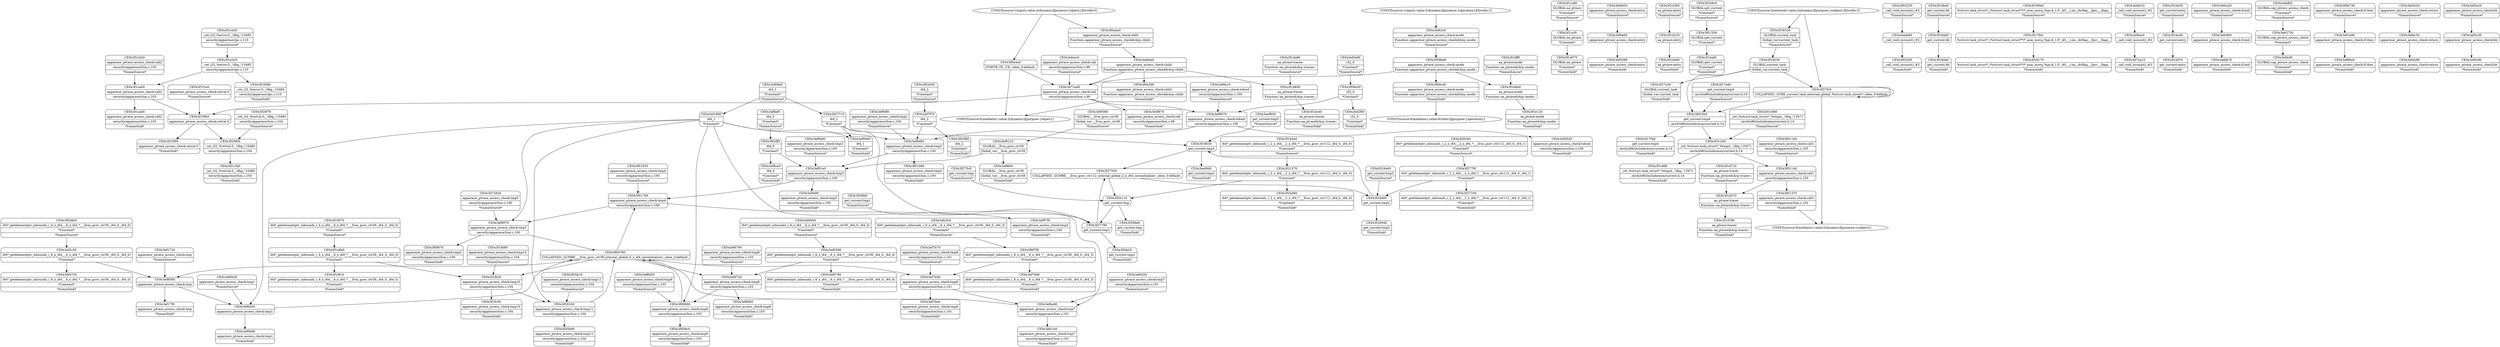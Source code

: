digraph {
	CE0x3f1cb20 [shape=record,shape=Mrecord,label="{CE0x3f1cb20|apparmor_ptrace_access_check:call2|security/apparmor/lsm.c,103|*SummSource*}"]
	CE0x3f1ccf0 [shape=record,shape=Mrecord,label="{CE0x3f1ccf0|GLOBAL:aa_ptrace|*Constant*}"]
	CE0x3f1e6b0 [shape=record,shape=Mrecord,label="{CE0x3f1e6b0|i64*_getelementptr_inbounds_(_6_x_i64_,_6_x_i64_*___llvm_gcov_ctr39,_i64_0,_i64_5)|*Constant*}"]
	CE0x3f0a4a0 [shape=record,shape=Mrecord,label="{CE0x3f0a4a0|VOIDTB_TE:_CE:_elem_0:default:}"]
	CE0x3ef9a10 [shape=record,shape=Mrecord,label="{CE0x3ef9a10|apparmor_ptrace_access_check:tobool|security/apparmor/lsm.c,100|*SummSource*}"]
	CE0x3ef7680 [shape=record,shape=Mrecord,label="{CE0x3ef7680|i64*_getelementptr_inbounds_(_6_x_i64_,_6_x_i64_*___llvm_gcov_ctr39,_i64_0,_i64_3)|*Constant*|*SummSink*}"]
	CE0x3ef3380 [shape=record,shape=Mrecord,label="{CE0x3ef3380|apparmor_ptrace_access_check:entry|*SummSink*}"]
	CE0x3f1d4b0 [shape=record,shape=Mrecord,label="{CE0x3f1d4b0|aa_ptrace:entry|*SummSink*}"]
	CE0x3f1baf0 [shape=record,shape=Mrecord,label="{CE0x3f1baf0|GLOBAL:get_current|*Constant*|*SummSink*}"]
	CE0x3f20a10 [shape=record,shape=Mrecord,label="{CE0x3f20a10|apparmor_ptrace_access_check:tmp11|security/apparmor/lsm.c,104|*SummSource*}"]
	CE0x3f18230 [shape=record,shape=Mrecord,label="{CE0x3f18230|GLOBAL:current_task|Global_var:current_task}"]
	CE0x3f1d070 [shape=record,shape=Mrecord,label="{CE0x3f1d070|GLOBAL:aa_ptrace|*Constant*|*SummSink*}"]
	CE0x3ef8af0 [shape=record,shape=Mrecord,label="{CE0x3ef8af0|i64_0|*Constant*|*SummSource*}"]
	CE0x3ef0a50 [shape=record,shape=Mrecord,label="{CE0x3ef0a50|apparmor_ptrace_access_check:tmp1}"]
	CE0x3f09e30 [shape=record,shape=Mrecord,label="{CE0x3f09e30|i32_0|*Constant*}"]
	CE0x3f02250 [shape=record,shape=Mrecord,label="{CE0x3f02250|_call_void_mcount()_#2|*SummSource*}"]
	CE0x3f277f0 [shape=record,shape=Mrecord,label="{CE0x3f277f0|i64*_getelementptr_inbounds_(_2_x_i64_,_2_x_i64_*___llvm_gcov_ctr112,_i64_0,_i64_1)|*Constant*}"]
	CE0x3ef0400 [shape=record,shape=Mrecord,label="{CE0x3ef0400|i64*_getelementptr_inbounds_(_6_x_i64_,_6_x_i64_*___llvm_gcov_ctr39,_i64_0,_i64_4)|*Constant*|*SummSource*}"]
	CE0x3f18be0 [shape=record,shape=Mrecord,label="{CE0x3f18be0|get_current:bb|*SummSource*}"]
	CE0x3f18540 [shape=record,shape=Mrecord,label="{CE0x3f18540|get_current:tmp2|*SummSink*}"]
	CE0x3f180e0 [shape=record,shape=Mrecord,label="{CE0x3f180e0|%struct.task_struct*_(%struct.task_struct**)*_asm_movq_%gs:$_1:P_,$0_,_r,im,_dirflag_,_fpsr_,_flags_|*SummSource*}"]
	CE0x3ef9df0 [shape=record,shape=Mrecord,label="{CE0x3ef9df0|apparmor_ptrace_access_check:tmp2|security/apparmor/lsm.c,100|*SummSource*}"]
	CE0x3f1cab0 [shape=record,shape=Mrecord,label="{CE0x3f1cab0|apparmor_ptrace_access_check:call2|security/apparmor/lsm.c,103|*SummSink*}"]
	CE0x3ef6b50 [shape=record,shape=Mrecord,label="{CE0x3ef6b50|apparmor_ptrace_access_check:tmp9|security/apparmor/lsm.c,103|*SummSource*}"]
	CE0x3efa010 [shape=record,shape=Mrecord,label="{CE0x3efa010|_call_void_mcount()_#2|*SummSource*}"]
	CE0x3f1c080 [shape=record,shape=Mrecord,label="{CE0x3f1c080|_ret_%struct.task_struct*_%tmp4,_!dbg_!15471|./arch/x86/include/asm/current.h,14|*SummSource*}"]
	CE0x3ef9480 [shape=record,shape=Mrecord,label="{CE0x3ef9480|apparmor_ptrace_access_check:tmp3|security/apparmor/lsm.c,100|*SummSource*}"]
	CE0x3f1e120 [shape=record,shape=Mrecord,label="{CE0x3f1e120|aa_ptrace:mode|Function::aa_ptrace&Arg::mode::|*SummSink*}"]
	CE0x3ef94f0 [shape=record,shape=Mrecord,label="{CE0x3ef94f0|apparmor_ptrace_access_check:tmp3|security/apparmor/lsm.c,100|*SummSink*}"]
	CE0x3ef7be0 [shape=record,shape=Mrecord,label="{CE0x3ef7be0|apparmor_ptrace_access_check:tmp6|security/apparmor/lsm.c,101|*SummSink*}"]
	CE0x3f1fb20 [shape=record,shape=Mrecord,label="{CE0x3f1fb20|apparmor_ptrace_access_check:tmp10|security/apparmor/lsm.c,104}"]
	CE0x3f20100 [shape=record,shape=Mrecord,label="{CE0x3f20100|apparmor_ptrace_access_check:tmp11|security/apparmor/lsm.c,104}"]
	CE0x3f1f0b0 [shape=record,shape=Mrecord,label="{CE0x3f1f0b0|apparmor_ptrace_access_check:retval.0}"]
	CE0x3f02f80 [shape=record,shape=Mrecord,label="{CE0x3f02f80|i64_2|*Constant*|*SummSink*}"]
	CE0x3d72920 [shape=record,shape=Mrecord,label="{CE0x3d72920|apparmor_ptrace_access_check:tmp5|security/apparmor/lsm.c,100|*SummSource*}"]
	CE0x3f1bf70 [shape=record,shape=Mrecord,label="{CE0x3f1bf70|get_current:entry|*SummSink*}"]
	CE0x3efc960 [shape=record,shape=Mrecord,label="{CE0x3efc960|apparmor_ptrace_access_check:if.end}"]
	CE0x3f2f9b0 [shape=record,shape=Mrecord,label="{CE0x3f2f9b0|get_current:tmp1|*SummSource*}"]
	CE0x3f17fe0 [shape=record,shape=Mrecord,label="{CE0x3f17fe0|%struct.task_struct*_(%struct.task_struct**)*_asm_movq_%gs:$_1:P_,$0_,_r,im,_dirflag_,_fpsr_,_flags_}"]
	CE0x3f1c6f0 [shape=record,shape=Mrecord,label="{CE0x3f1c6f0|_ret_%struct.task_struct*_%tmp4,_!dbg_!15471|./arch/x86/include/asm/current.h,14|*SummSink*}"]
	CE0x3f1fc00 [shape=record,shape=Mrecord,label="{CE0x3f1fc00|apparmor_ptrace_access_check:tmp10|security/apparmor/lsm.c,104|*SummSink*}"]
	CE0x3f04720 [shape=record,shape=Mrecord,label="{CE0x3f04720|i64*_getelementptr_inbounds_(_6_x_i64_,_6_x_i64_*___llvm_gcov_ctr39,_i64_0,_i64_0)|*Constant*|*SummSink*}"]
	CE0x3ef8ce0 [shape=record,shape=Mrecord,label="{CE0x3ef8ce0|i64_0|*Constant*|*SummSink*}"]
	CE0x3f1bcd0 [shape=record,shape=Mrecord,label="{CE0x3f1bcd0|get_current:entry}"]
	CE0x3efdb70 [shape=record,shape=Mrecord,label="{CE0x3efdb70|apparmor_ptrace_access_check:if.end|*SummSink*}"]
	CE0x3f18630 [shape=record,shape=Mrecord,label="{CE0x3f18630|get_current:tmp3}"]
	CE0x3ef8560 [shape=record,shape=Mrecord,label="{CE0x3ef8560|apparmor_ptrace_access_check:tmp}"]
	CE0x3f27780 [shape=record,shape=Mrecord,label="{CE0x3f27780|get_current:tmp1}"]
	CE0x3ef97f0 [shape=record,shape=Mrecord,label="{CE0x3ef97f0|apparmor_ptrace_access_check:tmp4|security/apparmor/lsm.c,100|*SummSink*}"]
	CE0x3f18460 [shape=record,shape=Mrecord,label="{CE0x3f18460|get_current:tmp2}"]
	CE0x3eef930 [shape=record,shape=Mrecord,label="{CE0x3eef930|get_current:tmp3|*SummSource*}"]
	CE0x3f0f670 [shape=record,shape=Mrecord,label="{CE0x3f0f670|apparmor_ptrace_access_check:tmp5|security/apparmor/lsm.c,100|*SummSink*}"]
	CE0x3ef0b30 [shape=record,shape=Mrecord,label="{CE0x3ef0b30|apparmor_ptrace_access_check:tmp1|*SummSource*}"]
	CE0x3f27710 [shape=record,shape=Mrecord,label="{CE0x3f27710|i64_1|*Constant*}"]
	CE0x3ef9380 [shape=record,shape=Mrecord,label="{CE0x3ef9380|GLOBAL:__llvm_gcov_ctr39|Global_var:__llvm_gcov_ctr39|*SummSource*}"]
	CE0x3f1dc40 [shape=record,shape=Mrecord,label="{CE0x3f1dc40|aa_ptrace:tracee|Function::aa_ptrace&Arg::tracee::|*SummSink*}"]
	CE0x3f20f70 [shape=record,shape=Mrecord,label="{CE0x3f20f70|_ret_i32_%retval.0,_!dbg_!15480|security/apparmor/lsm.c,104|*SummSource*}"]
	CE0x3f1dde0 [shape=record,shape=Mrecord,label="{CE0x3f1dde0|aa_ptrace:mode|Function::aa_ptrace&Arg::mode::}"]
	CE0x3efafb0 [shape=record,shape=Mrecord,label="{CE0x3efafb0|GLOBAL:cap_ptrace_access_check|*Constant*|*SummSource*}"]
	CE0x3f1e580 [shape=record,shape=Mrecord,label="{CE0x3f1e580|_ret_i32_%error.0,_!dbg_!15485|security/apparmor/ipc.c,110|*SummSink*}"]
	CE0x3efdcf0 [shape=record,shape=Mrecord,label="{CE0x3efdcf0|GLOBAL:cap_ptrace_access_check|*Constant*|*SummSink*}"]
	CE0x3f0b730 [shape=record,shape=Mrecord,label="{CE0x3f0b730|apparmor_ptrace_access_check:if.then|*SummSource*}"]
	CE0x3ef2b20 [shape=record,shape=Mrecord,label="{CE0x3ef2b20|apparmor_ptrace_access_check:return|*SummSource*}"]
	CE0x3ef09e0 [shape=record,shape=Mrecord,label="{CE0x3ef09e0|i64_1|*Constant*|*SummSource*}"]
	CE0x3f0a390 [shape=record,shape=Mrecord,label="{CE0x3f0a390|apparmor_ptrace_access_check:child|Function::apparmor_ptrace_access_check&Arg::child::|*SummSink*}"]
	CE0x3ef0780 [shape=record,shape=Mrecord,label="{CE0x3ef0780|i64*_getelementptr_inbounds_(_6_x_i64_,_6_x_i64_*___llvm_gcov_ctr39,_i64_0,_i64_4)|*Constant*|*SummSink*}"]
	CE0x3f02e50 [shape=record,shape=Mrecord,label="{CE0x3f02e50|i64_2|*Constant*|*SummSource*}"]
	CE0x3f1cc80 [shape=record,shape=Mrecord,label="{CE0x3f1cc80|GLOBAL:aa_ptrace|*Constant*|*SummSource*}"]
	CE0x3ef3020 [shape=record,shape=Mrecord,label="{CE0x3ef3020|apparmor_ptrace_access_check:tobool|security/apparmor/lsm.c,100|*SummSink*}"]
	CE0x3f01530 [shape=record,shape=Mrecord,label="{CE0x3f01530|GLOBAL:get_current|*Constant*}"]
	CE0x3f18da0 [shape=record,shape=Mrecord,label="{CE0x3f18da0|get_current:bb|*SummSink*}"]
	CE0x3ef8fe0 [shape=record,shape=Mrecord,label="{CE0x3ef8fe0|GLOBAL:__llvm_gcov_ctr39|Global_var:__llvm_gcov_ctr39|*SummSink*}"]
	CE0x3efca20 [shape=record,shape=Mrecord,label="{CE0x3efca20|apparmor_ptrace_access_check:if.end|*SummSource*}"]
	CE0x3e5f670 [shape=record,shape=Mrecord,label="{CE0x3e5f670|apparmor_ptrace_access_check:call|security/apparmor/lsm.c,99|*SummSink*}"]
	CE0x3ef9970 [shape=record,shape=Mrecord,label="{CE0x3ef9970|apparmor_ptrace_access_check:tmp5|security/apparmor/lsm.c,100}"]
	CE0x3ef1720 [shape=record,shape=Mrecord,label="{CE0x3ef1720|apparmor_ptrace_access_check:tmp|*SummSource*}"]
	"CONST[source:0(mediator),value:2(dynamic)][purpose:{object}]"
	CE0x3f00890 [shape=record,shape=Mrecord,label="{CE0x3f00890|apparmor_ptrace_access_check:tmp9|security/apparmor/lsm.c,103}"]
	CE0x3d72ad0 [shape=record,shape=Mrecord,label="{CE0x3d72ad0|apparmor_ptrace_access_check:call|security/apparmor/lsm.c,99}"]
	CE0x3f27e30 [shape=record,shape=Mrecord,label="{CE0x3f27e30|GLOBAL:current_task|Global_var:current_task|*SummSink*}"]
	CE0x3f27fc0 [shape=record,shape=Mrecord,label="{CE0x3f27fc0|COLLAPSED:_GCRE_current_task_external_global_%struct.task_struct*:_elem_0:default:}"]
	CE0x3f1d3b0 [shape=record,shape=Mrecord,label="{CE0x3f1d3b0|aa_ptrace:entry|*SummSource*}"]
	CE0x3ef0bd0 [shape=record,shape=Mrecord,label="{CE0x3ef0bd0|apparmor_ptrace_access_check:tmp1|*SummSink*}"]
	CE0x3f2fc00 [shape=record,shape=Mrecord,label="{CE0x3f2fc00|i64*_getelementptr_inbounds_(_2_x_i64_,_2_x_i64_*___llvm_gcov_ctr112,_i64_0,_i64_1)|*Constant*|*SummSource*}"]
	CE0x3e63730 [shape=record,shape=Mrecord,label="{CE0x3e63730|GLOBAL:cap_ptrace_access_check|*Constant*}"]
	CE0x3efbe90 [shape=record,shape=Mrecord,label="{CE0x3efbe90|apparmor_ptrace_access_check:tmp7|security/apparmor/lsm.c,101}"]
	CE0x3f1ca00 [shape=record,shape=Mrecord,label="{CE0x3f1ca00|apparmor_ptrace_access_check:call2|security/apparmor/lsm.c,103}"]
	CE0x3f1fb90 [shape=record,shape=Mrecord,label="{CE0x3f1fb90|apparmor_ptrace_access_check:tmp10|security/apparmor/lsm.c,104|*SummSource*}"]
	CE0x3ef2b90 [shape=record,shape=Mrecord,label="{CE0x3ef2b90|apparmor_ptrace_access_check:return|*SummSink*}"]
	CE0x3f023b0 [shape=record,shape=Mrecord,label="{CE0x3f023b0|get_current:tmp4|./arch/x86/include/asm/current.h,14}"]
	CE0x3f0a2e0 [shape=record,shape=Mrecord,label="{CE0x3f0a2e0|apparmor_ptrace_access_check:child|Function::apparmor_ptrace_access_check&Arg::child::|*SummSource*}"]
	CE0x3ef3e20 [shape=record,shape=Mrecord,label="{CE0x3ef3e20|apparmor_ptrace_access_check:bb|*SummSource*}"]
	"CONST[source:0(mediator),value:0(static)][purpose:{operation}]"
	CE0x3f01140 [shape=record,shape=Mrecord,label="{CE0x3f01140|apparmor_ptrace_access_check:call1|security/apparmor/lsm.c,103}"]
	CE0x3f1f670 [shape=record,shape=Mrecord,label="{CE0x3f1f670|i64*_getelementptr_inbounds_(_6_x_i64_,_6_x_i64_*___llvm_gcov_ctr39,_i64_0,_i64_5)|*Constant*|*SummSource*}"]
	CE0x3f01870 [shape=record,shape=Mrecord,label="{CE0x3f01870|apparmor_ptrace_access_check:tmp4|security/apparmor/lsm.c,100|*SummSource*}"]
	CE0x3efdc30 [shape=record,shape=Mrecord,label="{CE0x3efdc30|apparmor_ptrace_access_check:return}"]
	"CONST[source:2(external),value:2(dynamic)][purpose:{subject}][SrcIdx:2]"
	CE0x3ef2f00 [shape=record,shape=Mrecord,label="{CE0x3ef2f00|i32_0|*Constant*|*SummSink*}"]
	CE0x3f17f40 [shape=record,shape=Mrecord,label="{CE0x3f17f40|get_current:tmp4|./arch/x86/include/asm/current.h,14|*SummSink*}"]
	CE0x3f275c0 [shape=record,shape=Mrecord,label="{CE0x3f275c0|get_current:tmp|*SummSource*}"]
	CE0x3f011b0 [shape=record,shape=Mrecord,label="{CE0x3f011b0|apparmor_ptrace_access_check:call1|security/apparmor/lsm.c,103|*SummSource*}"]
	CE0x3f20b90 [shape=record,shape=Mrecord,label="{CE0x3f20b90|apparmor_ptrace_access_check:tmp11|security/apparmor/lsm.c,104|*SummSink*}"]
	CE0x3efc1e0 [shape=record,shape=Mrecord,label="{CE0x3efc1e0|apparmor_ptrace_access_check:tmp7|security/apparmor/lsm.c,101|*SummSink*}"]
	CE0x3f1d850 [shape=record,shape=Mrecord,label="{CE0x3f1d850|aa_ptrace:tracee|Function::aa_ptrace&Arg::tracee::}"]
	CE0x3f2b080 [shape=record,shape=Mrecord,label="{CE0x3f2b080|i64*_getelementptr_inbounds_(_2_x_i64_,_2_x_i64_*___llvm_gcov_ctr112,_i64_0,_i64_0)|*Constant*|*SummSink*}"]
	CE0x3ef0ac0 [shape=record,shape=Mrecord,label="{CE0x3ef0ac0|_call_void_mcount()_#2}"]
	CE0x3f022f0 [shape=record,shape=Mrecord,label="{CE0x3f022f0|_call_void_mcount()_#2|*SummSink*}"]
	CE0x3f0f7f0 [shape=record,shape=Mrecord,label="{CE0x3f0f7f0|i64*_getelementptr_inbounds_(_6_x_i64_,_6_x_i64_*___llvm_gcov_ctr39,_i64_0,_i64_3)|*Constant*}"]
	CE0x3ef7b70 [shape=record,shape=Mrecord,label="{CE0x3ef7b70|apparmor_ptrace_access_check:tmp6|security/apparmor/lsm.c,101|*SummSource*}"]
	CE0x3ef7b00 [shape=record,shape=Mrecord,label="{CE0x3ef7b00|apparmor_ptrace_access_check:tmp6|security/apparmor/lsm.c,101}"]
	CE0x3efdde0 [shape=record,shape=Mrecord,label="{CE0x3efdde0|apparmor_ptrace_access_check:child|Function::apparmor_ptrace_access_check&Arg::child::}"]
	CE0x3f1e420 [shape=record,shape=Mrecord,label="{CE0x3f1e420|_ret_i32_%error.0,_!dbg_!15485|security/apparmor/ipc.c,110|*SummSource*}"]
	CE0x3f1b9c0 [shape=record,shape=Mrecord,label="{CE0x3f1b9c0|GLOBAL:get_current|*Constant*|*SummSource*}"]
	CE0x3f1d710 [shape=record,shape=Mrecord,label="{CE0x3f1d710|aa_ptrace:tracer|Function::aa_ptrace&Arg::tracer::|*SummSource*}"]
	CE0x3ef4650 [shape=record,shape=Mrecord,label="{CE0x3ef4650|apparmor_ptrace_access_check:entry|*SummSource*}"]
	CE0x3ef0940 [shape=record,shape=Mrecord,label="{CE0x3ef0940|i64_1|*Constant*|*SummSink*}"]
	CE0x3ef1490 [shape=record,shape=Mrecord,label="{CE0x3ef1490|apparmor_ptrace_access_check:if.then}"]
	CE0x3ef1890 [shape=record,shape=Mrecord,label="{CE0x3ef1890|i64_1|*Constant*}"]
	CE0x3f02ff0 [shape=record,shape=Mrecord,label="{CE0x3f02ff0|i64_0|*Constant*}"]
	CE0x3ef9d80 [shape=record,shape=Mrecord,label="{CE0x3ef9d80|apparmor_ptrace_access_check:tmp2|security/apparmor/lsm.c,100}"]
	CE0x3efc020 [shape=record,shape=Mrecord,label="{CE0x3efc020|apparmor_ptrace_access_check:tmp7|security/apparmor/lsm.c,101|*SummSource*}"]
	CE0x3f1e2c0 [shape=record,shape=Mrecord,label="{CE0x3f1e2c0|_ret_i32_%error.0,_!dbg_!15485|security/apparmor/ipc.c,110}"]
	CE0x3ef86e0 [shape=record,shape=Mrecord,label="{CE0x3ef86e0|apparmor_ptrace_access_check:if.then|*SummSink*}"]
	CE0x3f1dff0 [shape=record,shape=Mrecord,label="{CE0x3f1dff0|aa_ptrace:mode|Function::aa_ptrace&Arg::mode::|*SummSource*}"]
	"CONST[source:1(input),value:2(dynamic)][purpose:{operation}][SrcIdx:1]"
	"CONST[source:0(mediator),value:2(dynamic)][purpose:{subject}]"
	CE0x3ef7f70 [shape=record,shape=Mrecord,label="{CE0x3ef7f70|i64_2|*Constant*}"]
	CE0x3f296e0 [shape=record,shape=Mrecord,label="{CE0x3f296e0|get_current:tmp|*SummSink*}"]
	CE0x3ef2c50 [shape=record,shape=Mrecord,label="{CE0x3ef2c50|i64*_getelementptr_inbounds_(_6_x_i64_,_6_x_i64_*___llvm_gcov_ctr39,_i64_0,_i64_0)|*Constant*}"]
	CE0x3ef9210 [shape=record,shape=Mrecord,label="{CE0x3ef9210|GLOBAL:__llvm_gcov_ctr39|Global_var:__llvm_gcov_ctr39}"]
	CE0x3ef6790 [shape=record,shape=Mrecord,label="{CE0x3ef6790|apparmor_ptrace_access_check:tmp8|security/apparmor/lsm.c,103|*SummSource*}"]
	CE0x3d72a10 [shape=record,shape=Mrecord,label="{CE0x3d72a10|_call_void_mcount()_#2|*SummSink*}"]
	CE0x3f09bd0 [shape=record,shape=Mrecord,label="{CE0x3f09bd0|apparmor_ptrace_access_check:mode|Function::apparmor_ptrace_access_check&Arg::mode::}"]
	CE0x3f17ed0 [shape=record,shape=Mrecord,label="{CE0x3f17ed0|get_current:tmp4|./arch/x86/include/asm/current.h,14|*SummSource*}"]
	CE0x3f026b0 [shape=record,shape=Mrecord,label="{CE0x3f026b0|i64*_getelementptr_inbounds_(_6_x_i64_,_6_x_i64_*___llvm_gcov_ctr39,_i64_0,_i64_0)|*Constant*|*SummSource*}"]
	CE0x3f18ab0 [shape=record,shape=Mrecord,label="{CE0x3f18ab0|get_current:bb}"]
	CE0x3ef0390 [shape=record,shape=Mrecord,label="{CE0x3ef0390|i64*_getelementptr_inbounds_(_6_x_i64_,_6_x_i64_*___llvm_gcov_ctr39,_i64_0,_i64_4)|*Constant*}"]
	CE0x3f09c40 [shape=record,shape=Mrecord,label="{CE0x3f09c40|apparmor_ptrace_access_check:mode|Function::apparmor_ptrace_access_check&Arg::mode::|*SummSink*}"]
	CE0x3f21570 [shape=record,shape=Mrecord,label="{CE0x3f21570|i64*_getelementptr_inbounds_(_2_x_i64_,_2_x_i64_*___llvm_gcov_ctr112,_i64_0,_i64_0)|*Constant*}"]
	CE0x3f1d570 [shape=record,shape=Mrecord,label="{CE0x3f1d570|aa_ptrace:tracer|Function::aa_ptrace&Arg::tracer::}"]
	CE0x3ef8970 [shape=record,shape=Mrecord,label="{CE0x3ef8970|apparmor_ptrace_access_check:tobool|security/apparmor/lsm.c,100}"]
	CE0x3f184d0 [shape=record,shape=Mrecord,label="{CE0x3f184d0|get_current:tmp2|*SummSource*}"]
	CE0x3ef91a0 [shape=record,shape=Mrecord,label="{CE0x3ef91a0|apparmor_ptrace_access_check:tmp3|security/apparmor/lsm.c,100}"]
	CE0x3f2b110 [shape=record,shape=Mrecord,label="{CE0x3f2b110|get_current:tmp}"]
	CE0x3f27550 [shape=record,shape=Mrecord,label="{CE0x3f27550|COLLAPSED:_GCMRE___llvm_gcov_ctr112_internal_global_2_x_i64_zeroinitializer:_elem_0:default:}"]
	CE0x3f04790 [shape=record,shape=Mrecord,label="{CE0x3f04790|COLLAPSED:_GCMRE___llvm_gcov_ctr39_internal_global_6_x_i64_zeroinitializer:_elem_0:default:}"]
	"CONST[source:1(input),value:2(dynamic)][purpose:{object}][SrcIdx:0]"
	CE0x3ef3c30 [shape=record,shape=Mrecord,label="{CE0x3ef3c30|apparmor_ptrace_access_check:bb}"]
	CE0x3f01370 [shape=record,shape=Mrecord,label="{CE0x3f01370|apparmor_ptrace_access_check:call1|security/apparmor/lsm.c,103|*SummSink*}"]
	CE0x3f164e0 [shape=record,shape=Mrecord,label="{CE0x3f164e0|i64*_getelementptr_inbounds_(_2_x_i64_,_2_x_i64_*___llvm_gcov_ctr112,_i64_0,_i64_0)|*Constant*|*SummSource*}"]
	CE0x3f1d780 [shape=record,shape=Mrecord,label="{CE0x3f1d780|aa_ptrace:tracer|Function::aa_ptrace&Arg::tracer::|*SummSink*}"]
	CE0x3f1c240 [shape=record,shape=Mrecord,label="{CE0x3f1c240|_ret_%struct.task_struct*_%tmp4,_!dbg_!15471|./arch/x86/include/asm/current.h,14}"]
	CE0x3f01760 [shape=record,shape=Mrecord,label="{CE0x3f01760|apparmor_ptrace_access_check:tmp4|security/apparmor/lsm.c,100}"]
	CE0x3ef0e60 [shape=record,shape=Mrecord,label="{CE0x3ef0e60|apparmor_ptrace_access_check:entry}"]
	CE0x3ef62c0 [shape=record,shape=Mrecord,label="{CE0x3ef62c0|apparmor_ptrace_access_check:mode|Function::apparmor_ptrace_access_check&Arg::mode::|*SummSource*}"]
	CE0x3f213b0 [shape=record,shape=Mrecord,label="{CE0x3f213b0|_ret_i32_%retval.0,_!dbg_!15480|security/apparmor/lsm.c,104|*SummSink*}"]
	CE0x3ef6720 [shape=record,shape=Mrecord,label="{CE0x3ef6720|apparmor_ptrace_access_check:tmp8|security/apparmor/lsm.c,103}"]
	CE0x3f01b80 [shape=record,shape=Mrecord,label="{CE0x3f01b80|apparmor_ptrace_access_check:tmp2|security/apparmor/lsm.c,100|*SummSink*}"]
	CE0x3f009c0 [shape=record,shape=Mrecord,label="{CE0x3f009c0|apparmor_ptrace_access_check:tmp9|security/apparmor/lsm.c,103|*SummSink*}"]
	CE0x3f1da80 [shape=record,shape=Mrecord,label="{CE0x3f1da80|aa_ptrace:tracee|Function::aa_ptrace&Arg::tracee::|*SummSource*}"]
	CE0x3eef9d0 [shape=record,shape=Mrecord,label="{CE0x3eef9d0|get_current:tmp3|*SummSink*}"]
	CE0x3ef2e90 [shape=record,shape=Mrecord,label="{CE0x3ef2e90|i32_0|*Constant*|*SummSource*}"]
	CE0x3f1f1e0 [shape=record,shape=Mrecord,label="{CE0x3f1f1e0|apparmor_ptrace_access_check:retval.0|*SummSource*}"]
	CE0x3f1d220 [shape=record,shape=Mrecord,label="{CE0x3f1d220|aa_ptrace:entry}"]
	CE0x3f1f380 [shape=record,shape=Mrecord,label="{CE0x3f1f380|apparmor_ptrace_access_check:retval.0|*SummSink*}"]
	CE0x3efc5c0 [shape=record,shape=Mrecord,label="{CE0x3efc5c0|i64*_getelementptr_inbounds_(_6_x_i64_,_6_x_i64_*___llvm_gcov_ctr39,_i64_0,_i64_3)|*Constant*|*SummSource*}"]
	CE0x3ef6800 [shape=record,shape=Mrecord,label="{CE0x3ef6800|apparmor_ptrace_access_check:tmp8|security/apparmor/lsm.c,103|*SummSink*}"]
	CE0x3f2fa20 [shape=record,shape=Mrecord,label="{CE0x3f2fa20|get_current:tmp1|*SummSink*}"]
	CE0x3f1be30 [shape=record,shape=Mrecord,label="{CE0x3f1be30|get_current:entry|*SummSource*}"]
	CE0x3f27160 [shape=record,shape=Mrecord,label="{CE0x3f27160|i64*_getelementptr_inbounds_(_2_x_i64_,_2_x_i64_*___llvm_gcov_ctr112,_i64_0,_i64_1)|*Constant*|*SummSink*}"]
	CE0x3ef5c90 [shape=record,shape=Mrecord,label="{CE0x3ef5c90|apparmor_ptrace_access_check:bb|*SummSink*}"]
	CE0x3efcec0 [shape=record,shape=Mrecord,label="{CE0x3efcec0|apparmor_ptrace_access_check:call|security/apparmor/lsm.c,99|*SummSource*}"]
	CE0x3f1f910 [shape=record,shape=Mrecord,label="{CE0x3f1f910|i64*_getelementptr_inbounds_(_6_x_i64_,_6_x_i64_*___llvm_gcov_ctr39,_i64_0,_i64_5)|*Constant*|*SummSink*}"]
	CE0x3f18170 [shape=record,shape=Mrecord,label="{CE0x3f18170|%struct.task_struct*_(%struct.task_struct**)*_asm_movq_%gs:$_1:P_,$0_,_r,im,_dirflag_,_fpsr_,_flags_|*SummSink*}"]
	CE0x3eefa90 [shape=record,shape=Mrecord,label="{CE0x3eefa90|_call_void_mcount()_#2}"]
	CE0x3f20f00 [shape=record,shape=Mrecord,label="{CE0x3f20f00|_ret_i32_%retval.0,_!dbg_!15480|security/apparmor/lsm.c,104}"]
	CE0x3f18330 [shape=record,shape=Mrecord,label="{CE0x3f18330|GLOBAL:current_task|Global_var:current_task|*SummSource*}"]
	CE0x3ef17f0 [shape=record,shape=Mrecord,label="{CE0x3ef17f0|apparmor_ptrace_access_check:tmp|*SummSink*}"]
	CE0x3ef0390 -> CE0x3ef6720
	CE0x3f1be30 -> CE0x3f1bcd0
	CE0x3ef6790 -> CE0x3ef6720
	CE0x3f18630 -> CE0x3f27550
	CE0x3ef09e0 -> CE0x3f27710
	CE0x3ef0390 -> CE0x3ef0780
	CE0x3f1e6b0 -> CE0x3f1fb20
	CE0x3f1ca00 -> CE0x3f1cab0
	CE0x3f18be0 -> CE0x3f18ab0
	CE0x3ef3e20 -> CE0x3ef3c30
	CE0x3f02ff0 -> CE0x3ef91a0
	CE0x3ef7b70 -> CE0x3ef7b00
	CE0x3f20100 -> CE0x3f20b90
	CE0x3f275c0 -> CE0x3f2b110
	CE0x3f09bd0 -> CE0x3f1dde0
	CE0x3efdde0 -> CE0x3d72ad0
	CE0x3ef1720 -> CE0x3ef8560
	CE0x3efca20 -> CE0x3efc960
	CE0x3efc020 -> CE0x3efbe90
	CE0x3f1e2c0 -> CE0x3f1e580
	CE0x3efbe90 -> CE0x3efc1e0
	CE0x3f02ff0 -> CE0x3ef8ce0
	CE0x3f1cc80 -> CE0x3f1ccf0
	CE0x3f0b730 -> CE0x3ef1490
	CE0x3d72ad0 -> CE0x3f1f0b0
	CE0x3f01870 -> CE0x3f01760
	CE0x3ef4650 -> CE0x3ef0e60
	CE0x3efa010 -> CE0x3ef0ac0
	CE0x3eef930 -> CE0x3f18630
	CE0x3f1d850 -> CE0x3f1dc40
	CE0x3ef9970 -> CE0x3f0f670
	CE0x3ef6720 -> CE0x3ef6800
	CE0x3f1da80 -> CE0x3f1d850
	CE0x3f277f0 -> CE0x3f27160
	CE0x3ef91a0 -> CE0x3f01760
	"CONST[source:1(input),value:2(dynamic)][purpose:{object}][SrcIdx:0]" -> CE0x3f0a2e0
	CE0x3ef7f70 -> CE0x3f02f80
	CE0x3f27780 -> CE0x3f27550
	CE0x3ef2c50 -> CE0x3f04720
	CE0x3ef9210 -> CE0x3ef8fe0
	CE0x3ef2c50 -> CE0x3ef8560
	CE0x3f18460 -> CE0x3f18540
	CE0x3d72ad0 -> CE0x3ef8970
	CE0x3f00890 -> CE0x3f009c0
	CE0x3ef9d80 -> CE0x3ef91a0
	CE0x3f1c240 -> CE0x3f01140
	CE0x3ef1890 -> CE0x3f00890
	CE0x3e63730 -> CE0x3efdcf0
	CE0x3f27710 -> CE0x3f18630
	CE0x3f20f00 -> CE0x3f213b0
	CE0x3f17ed0 -> CE0x3f023b0
	CE0x3f20100 -> CE0x3f04790
	CE0x3f026b0 -> CE0x3ef2c50
	CE0x3f01530 -> CE0x3f1baf0
	CE0x3f18460 -> CE0x3f18630
	CE0x3f09e30 -> CE0x3ef8970
	CE0x3ef1890 -> CE0x3efbe90
	CE0x3f18230 -> CE0x3f023b0
	CE0x3ef1490 -> CE0x3ef86e0
	CE0x3f04790 -> CE0x3f01760
	CE0x3ef1890 -> CE0x3ef9970
	CE0x3ef9a10 -> CE0x3ef8970
	CE0x3f1e420 -> CE0x3f1e2c0
	CE0x3f1f1e0 -> CE0x3f1f0b0
	CE0x3f21570 -> CE0x3f2b110
	CE0x3f27550 -> CE0x3f2b110
	"CONST[source:2(external),value:2(dynamic)][purpose:{subject}][SrcIdx:2]" -> CE0x3f27fc0
	CE0x3efdde0 -> CE0x3f1d850
	CE0x3f27fc0 -> CE0x3f27fc0
	CE0x3ef0a50 -> CE0x3ef0bd0
	"CONST[source:1(input),value:2(dynamic)][purpose:{object}][SrcIdx:0]" -> CE0x3f0a4a0
	CE0x3f01140 -> CE0x3f01370
	CE0x3f04790 -> CE0x3ef7b00
	CE0x3f1d3b0 -> CE0x3f1d220
	CE0x3f20f70 -> CE0x3f20f00
	CE0x3f0a4a0 -> "CONST[source:0(mediator),value:2(dynamic)][purpose:{object}]"
	CE0x3f180e0 -> CE0x3f17fe0
	CE0x3f09e30 -> CE0x3ef2f00
	CE0x3f2b110 -> CE0x3f27780
	CE0x3ef9970 -> CE0x3f04790
	CE0x3f27fc0 -> CE0x3f023b0
	CE0x3f1bcd0 -> CE0x3f1bf70
	CE0x3ef8560 -> CE0x3ef17f0
	CE0x3f04790 -> CE0x3ef6720
	CE0x3f09bd0 -> CE0x3f09c40
	CE0x3ef0ac0 -> CE0x3d72a10
	CE0x3f1ca00 -> CE0x3f1f0b0
	CE0x3d72ad0 -> CE0x3e5f670
	CE0x3ef7f70 -> CE0x3ef9d80
	CE0x3f023b0 -> CE0x3f17f40
	CE0x3f1f0b0 -> CE0x3f20f00
	CE0x3f184d0 -> CE0x3f18460
	CE0x3f27780 -> CE0x3f2fa20
	CE0x3f164e0 -> CE0x3f21570
	CE0x3f1e6b0 -> CE0x3f1f910
	CE0x3ef62c0 -> CE0x3f09bd0
	CE0x3f09bd0 -> CE0x3d72ad0
	CE0x3f0f7f0 -> CE0x3ef7680
	CE0x3f1dde0 -> CE0x3f1e120
	CE0x3f2f9b0 -> CE0x3f27780
	"CONST[source:2(external),value:2(dynamic)][purpose:{subject}][SrcIdx:2]" -> CE0x3f18330
	CE0x3f02250 -> CE0x3eefa90
	CE0x3f0a390 -> "CONST[source:0(mediator),value:2(dynamic)][purpose:{object}]"
	CE0x3ef8970 -> CE0x3ef3020
	CE0x3f0a2e0 -> CE0x3efdde0
	CE0x3f27550 -> CE0x3f18460
	CE0x3f18330 -> CE0x3f18230
	CE0x3ef0400 -> CE0x3ef0390
	CE0x3ef8970 -> CE0x3ef9d80
	CE0x3f21570 -> CE0x3f2b080
	CE0x3ef8af0 -> CE0x3f02ff0
	CE0x3f1fb20 -> CE0x3f1fc00
	CE0x3ef7b00 -> CE0x3ef7be0
	CE0x3efdc30 -> CE0x3ef2b90
	CE0x3efafb0 -> CE0x3e63730
	CE0x3f04790 -> CE0x3ef8560
	CE0x3f1f0b0 -> CE0x3f1f380
	CE0x3eefa90 -> CE0x3f022f0
	CE0x3f09c40 -> "CONST[source:0(mediator),value:0(static)][purpose:{operation}]"
	CE0x3ef2e90 -> CE0x3f09e30
	CE0x3ef0e60 -> CE0x3ef3380
	CE0x3f0a4a0 -> CE0x3d72ad0
	"CONST[source:1(input),value:2(dynamic)][purpose:{operation}][SrcIdx:1]" -> CE0x3ef62c0
	CE0x3f1fb90 -> CE0x3f1fb20
	CE0x3efcec0 -> CE0x3d72ad0
	CE0x3efdde0 -> CE0x3f0a390
	CE0x3f0f7f0 -> CE0x3ef7b00
	CE0x3f1fb20 -> CE0x3f20100
	CE0x3f02e50 -> CE0x3ef7f70
	CE0x3d72920 -> CE0x3ef9970
	CE0x3f1ccf0 -> CE0x3f1d070
	CE0x3f1c080 -> CE0x3f1c240
	CE0x3ef9210 -> CE0x3ef91a0
	CE0x3ef1890 -> CE0x3ef9d80
	CE0x3f01370 -> "CONST[source:0(mediator),value:2(dynamic)][purpose:{subject}]"
	CE0x3ef7b00 -> CE0x3efbe90
	CE0x3ef1890 -> CE0x3f20100
	CE0x3ef9d80 -> CE0x3f01b80
	CE0x3f1b9c0 -> CE0x3f01530
	CE0x3f1d570 -> CE0x3f1d780
	CE0x3ef3c30 -> CE0x3ef5c90
	CE0x3ef0a50 -> CE0x3f04790
	CE0x3f277f0 -> CE0x3f18460
	CE0x3ef1890 -> CE0x3ef0a50
	CE0x3f20a10 -> CE0x3f20100
	CE0x3ef8560 -> CE0x3ef0a50
	CE0x3f17fe0 -> CE0x3f18170
	CE0x3ef9480 -> CE0x3ef91a0
	CE0x3efc5c0 -> CE0x3f0f7f0
	CE0x3efc960 -> CE0x3efdb70
	CE0x3f1c240 -> CE0x3f1c6f0
	CE0x3f27710 -> CE0x3f27780
	CE0x3ef91a0 -> CE0x3ef94f0
	CE0x3f01760 -> CE0x3ef97f0
	CE0x3f18ab0 -> CE0x3f18da0
	CE0x3ef6720 -> CE0x3f00890
	CE0x3f1e2c0 -> CE0x3f1ca00
	CE0x3f00890 -> CE0x3f04790
	CE0x3ef1890 -> CE0x3ef0940
	CE0x3f1dff0 -> CE0x3f1dde0
	CE0x3ef9380 -> CE0x3ef9210
	CE0x3f01760 -> CE0x3ef9970
	CE0x3ef0b30 -> CE0x3ef0a50
	CE0x3f2b110 -> CE0x3f296e0
	CE0x3ef9df0 -> CE0x3ef9d80
	CE0x3f1cb20 -> CE0x3f1ca00
	CE0x3f27fc0 -> "CONST[source:0(mediator),value:2(dynamic)][purpose:{subject}]"
	CE0x3f18230 -> CE0x3f27e30
	CE0x3f1f670 -> CE0x3f1e6b0
	CE0x3f18230 -> CE0x3f27fc0
	CE0x3f1d710 -> CE0x3f1d570
	CE0x3ef2b20 -> CE0x3efdc30
	CE0x3f18630 -> CE0x3eef9d0
	CE0x3f27710 -> CE0x3ef0940
	CE0x3f04790 -> CE0x3f1fb20
	CE0x3f023b0 -> CE0x3f1c240
	CE0x3ef6b50 -> CE0x3f00890
	CE0x3f01140 -> CE0x3f1d570
	CE0x3efbe90 -> CE0x3f04790
	CE0x3f2fc00 -> CE0x3f277f0
	CE0x3ef09e0 -> CE0x3ef1890
	CE0x3f011b0 -> CE0x3f01140
	CE0x3f1d220 -> CE0x3f1d4b0
}
